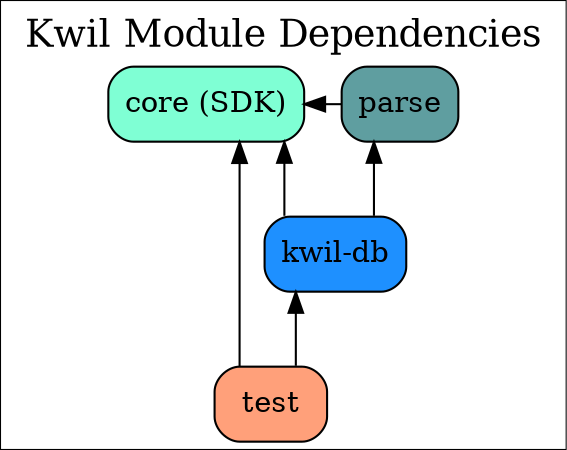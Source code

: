 digraph {
	graph [splines=ortho colorscheme=svg label=<Kwil Module Dependencies> labelloc=t fontsize=18.0]
	node [shape=box style="filled, rounded"]

	kwildb [label="kwil-db" fillcolor=dodgerblue]
	core [label="core (SDK)" fillcolor=aquamarine]
	parse [label="parse" fillcolor=cadetblue]
	test [label="test" fillcolor=lightsalmon]

	{rank=min core}
	{rank=max test}
	{rank=same core parse}

	core -> kwildb [dir=back color=black]
	core -> parse [dir=back color=black]
	core -> test [dir=back color=black]
	kwildb -> test [dir=back color=black]
	parse -> kwildb [dir=back color=black]
}
